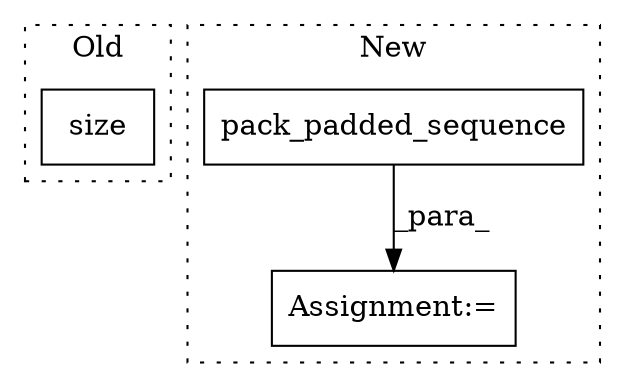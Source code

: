 digraph G {
subgraph cluster0 {
1 [label="size" a="32" s="12724,12730" l="5,1" shape="box"];
label = "Old";
style="dotted";
}
subgraph cluster1 {
2 [label="pack_padded_sequence" a="32" s="14365,14405" l="21,1" shape="box"];
3 [label="Assignment:=" a="7" s="14345" l="1" shape="box"];
label = "New";
style="dotted";
}
2 -> 3 [label="_para_"];
}